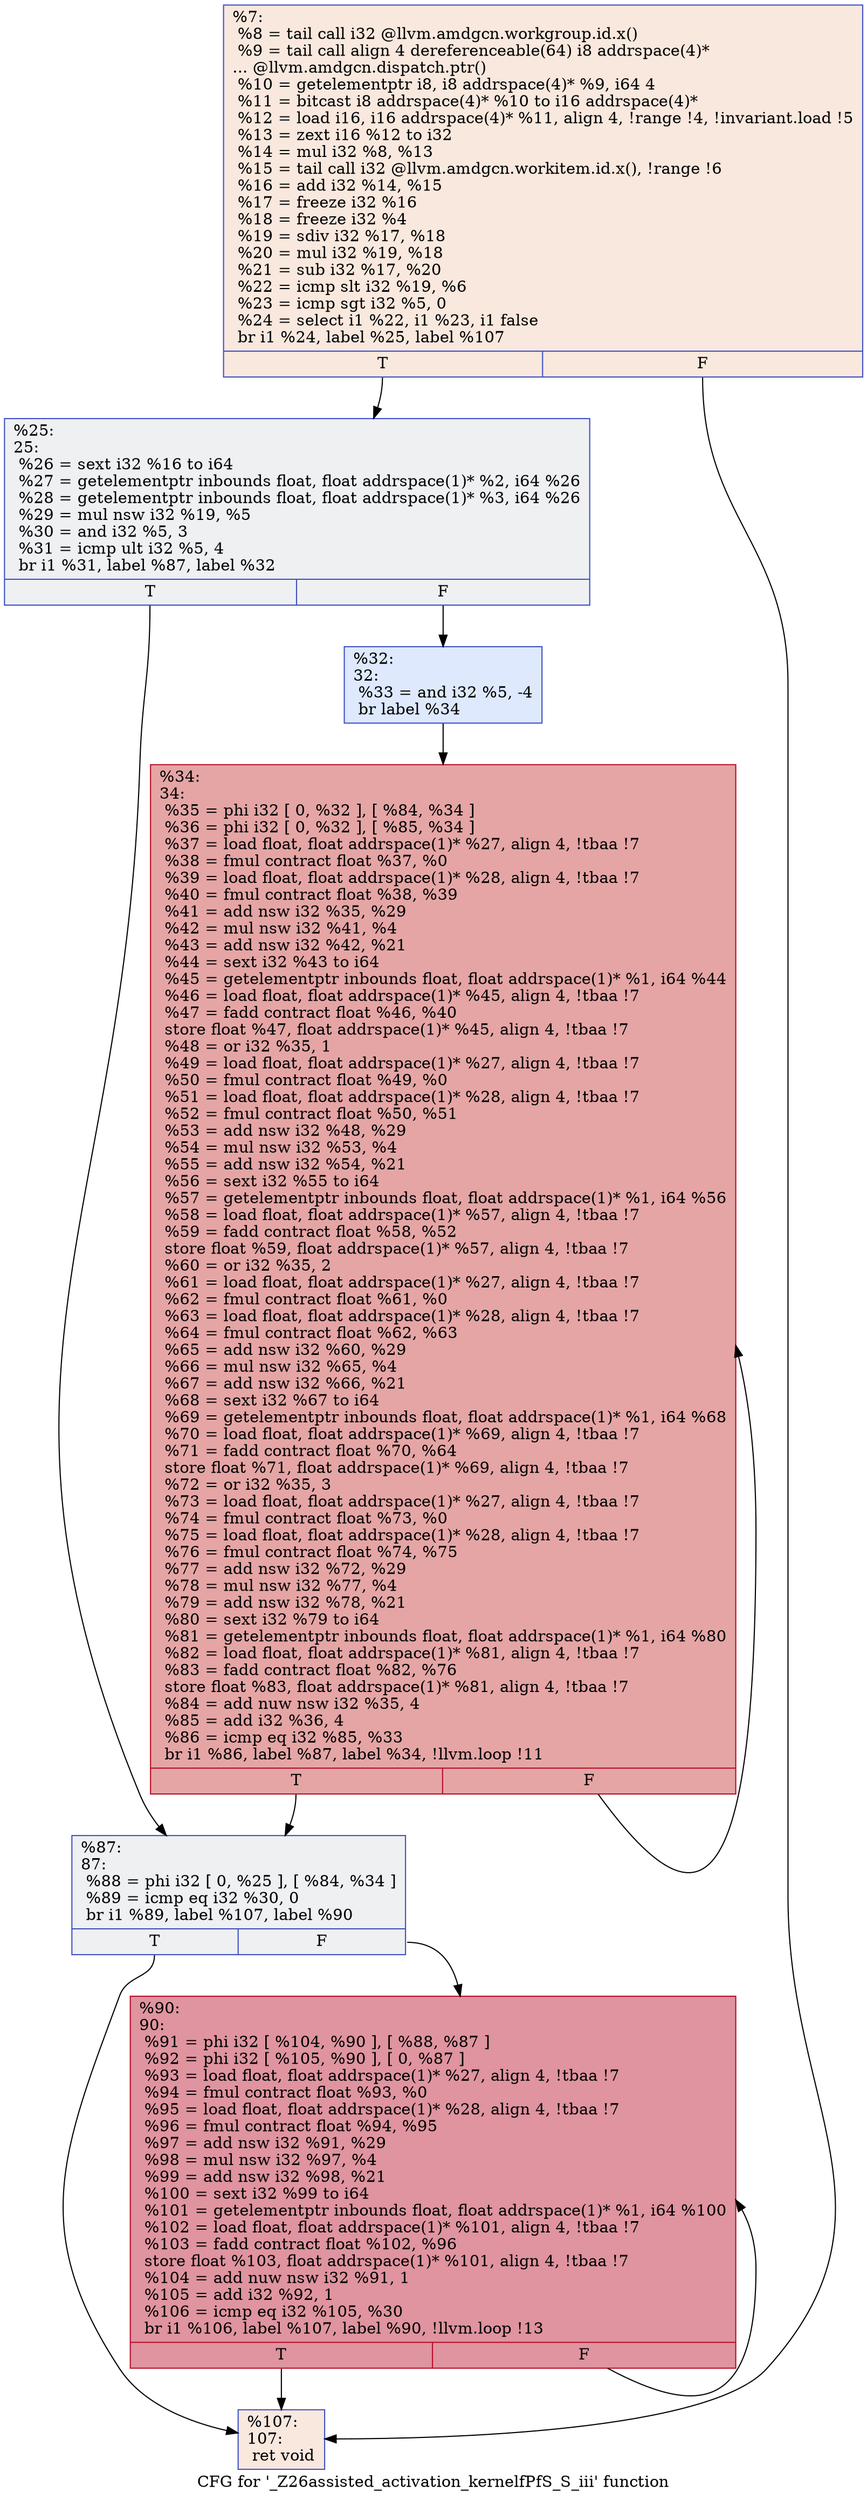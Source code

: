 digraph "CFG for '_Z26assisted_activation_kernelfPfS_S_iii' function" {
	label="CFG for '_Z26assisted_activation_kernelfPfS_S_iii' function";

	Node0x5f50060 [shape=record,color="#3d50c3ff", style=filled, fillcolor="#f2cab570",label="{%7:\l  %8 = tail call i32 @llvm.amdgcn.workgroup.id.x()\l  %9 = tail call align 4 dereferenceable(64) i8 addrspace(4)*\l... @llvm.amdgcn.dispatch.ptr()\l  %10 = getelementptr i8, i8 addrspace(4)* %9, i64 4\l  %11 = bitcast i8 addrspace(4)* %10 to i16 addrspace(4)*\l  %12 = load i16, i16 addrspace(4)* %11, align 4, !range !4, !invariant.load !5\l  %13 = zext i16 %12 to i32\l  %14 = mul i32 %8, %13\l  %15 = tail call i32 @llvm.amdgcn.workitem.id.x(), !range !6\l  %16 = add i32 %14, %15\l  %17 = freeze i32 %16\l  %18 = freeze i32 %4\l  %19 = sdiv i32 %17, %18\l  %20 = mul i32 %19, %18\l  %21 = sub i32 %17, %20\l  %22 = icmp slt i32 %19, %6\l  %23 = icmp sgt i32 %5, 0\l  %24 = select i1 %22, i1 %23, i1 false\l  br i1 %24, label %25, label %107\l|{<s0>T|<s1>F}}"];
	Node0x5f50060:s0 -> Node0x5f523f0;
	Node0x5f50060:s1 -> Node0x5f52480;
	Node0x5f523f0 [shape=record,color="#3d50c3ff", style=filled, fillcolor="#d9dce170",label="{%25:\l25:                                               \l  %26 = sext i32 %16 to i64\l  %27 = getelementptr inbounds float, float addrspace(1)* %2, i64 %26\l  %28 = getelementptr inbounds float, float addrspace(1)* %3, i64 %26\l  %29 = mul nsw i32 %19, %5\l  %30 = and i32 %5, 3\l  %31 = icmp ult i32 %5, 4\l  br i1 %31, label %87, label %32\l|{<s0>T|<s1>F}}"];
	Node0x5f523f0:s0 -> Node0x5f52980;
	Node0x5f523f0:s1 -> Node0x5f529d0;
	Node0x5f529d0 [shape=record,color="#3d50c3ff", style=filled, fillcolor="#b5cdfa70",label="{%32:\l32:                                               \l  %33 = and i32 %5, -4\l  br label %34\l}"];
	Node0x5f529d0 -> Node0x5f51f80;
	Node0x5f51f80 [shape=record,color="#b70d28ff", style=filled, fillcolor="#c5333470",label="{%34:\l34:                                               \l  %35 = phi i32 [ 0, %32 ], [ %84, %34 ]\l  %36 = phi i32 [ 0, %32 ], [ %85, %34 ]\l  %37 = load float, float addrspace(1)* %27, align 4, !tbaa !7\l  %38 = fmul contract float %37, %0\l  %39 = load float, float addrspace(1)* %28, align 4, !tbaa !7\l  %40 = fmul contract float %38, %39\l  %41 = add nsw i32 %35, %29\l  %42 = mul nsw i32 %41, %4\l  %43 = add nsw i32 %42, %21\l  %44 = sext i32 %43 to i64\l  %45 = getelementptr inbounds float, float addrspace(1)* %1, i64 %44\l  %46 = load float, float addrspace(1)* %45, align 4, !tbaa !7\l  %47 = fadd contract float %46, %40\l  store float %47, float addrspace(1)* %45, align 4, !tbaa !7\l  %48 = or i32 %35, 1\l  %49 = load float, float addrspace(1)* %27, align 4, !tbaa !7\l  %50 = fmul contract float %49, %0\l  %51 = load float, float addrspace(1)* %28, align 4, !tbaa !7\l  %52 = fmul contract float %50, %51\l  %53 = add nsw i32 %48, %29\l  %54 = mul nsw i32 %53, %4\l  %55 = add nsw i32 %54, %21\l  %56 = sext i32 %55 to i64\l  %57 = getelementptr inbounds float, float addrspace(1)* %1, i64 %56\l  %58 = load float, float addrspace(1)* %57, align 4, !tbaa !7\l  %59 = fadd contract float %58, %52\l  store float %59, float addrspace(1)* %57, align 4, !tbaa !7\l  %60 = or i32 %35, 2\l  %61 = load float, float addrspace(1)* %27, align 4, !tbaa !7\l  %62 = fmul contract float %61, %0\l  %63 = load float, float addrspace(1)* %28, align 4, !tbaa !7\l  %64 = fmul contract float %62, %63\l  %65 = add nsw i32 %60, %29\l  %66 = mul nsw i32 %65, %4\l  %67 = add nsw i32 %66, %21\l  %68 = sext i32 %67 to i64\l  %69 = getelementptr inbounds float, float addrspace(1)* %1, i64 %68\l  %70 = load float, float addrspace(1)* %69, align 4, !tbaa !7\l  %71 = fadd contract float %70, %64\l  store float %71, float addrspace(1)* %69, align 4, !tbaa !7\l  %72 = or i32 %35, 3\l  %73 = load float, float addrspace(1)* %27, align 4, !tbaa !7\l  %74 = fmul contract float %73, %0\l  %75 = load float, float addrspace(1)* %28, align 4, !tbaa !7\l  %76 = fmul contract float %74, %75\l  %77 = add nsw i32 %72, %29\l  %78 = mul nsw i32 %77, %4\l  %79 = add nsw i32 %78, %21\l  %80 = sext i32 %79 to i64\l  %81 = getelementptr inbounds float, float addrspace(1)* %1, i64 %80\l  %82 = load float, float addrspace(1)* %81, align 4, !tbaa !7\l  %83 = fadd contract float %82, %76\l  store float %83, float addrspace(1)* %81, align 4, !tbaa !7\l  %84 = add nuw nsw i32 %35, 4\l  %85 = add i32 %36, 4\l  %86 = icmp eq i32 %85, %33\l  br i1 %86, label %87, label %34, !llvm.loop !11\l|{<s0>T|<s1>F}}"];
	Node0x5f51f80:s0 -> Node0x5f52980;
	Node0x5f51f80:s1 -> Node0x5f51f80;
	Node0x5f52980 [shape=record,color="#3d50c3ff", style=filled, fillcolor="#d9dce170",label="{%87:\l87:                                               \l  %88 = phi i32 [ 0, %25 ], [ %84, %34 ]\l  %89 = icmp eq i32 %30, 0\l  br i1 %89, label %107, label %90\l|{<s0>T|<s1>F}}"];
	Node0x5f52980:s0 -> Node0x5f52480;
	Node0x5f52980:s1 -> Node0x5f558e0;
	Node0x5f558e0 [shape=record,color="#b70d28ff", style=filled, fillcolor="#b70d2870",label="{%90:\l90:                                               \l  %91 = phi i32 [ %104, %90 ], [ %88, %87 ]\l  %92 = phi i32 [ %105, %90 ], [ 0, %87 ]\l  %93 = load float, float addrspace(1)* %27, align 4, !tbaa !7\l  %94 = fmul contract float %93, %0\l  %95 = load float, float addrspace(1)* %28, align 4, !tbaa !7\l  %96 = fmul contract float %94, %95\l  %97 = add nsw i32 %91, %29\l  %98 = mul nsw i32 %97, %4\l  %99 = add nsw i32 %98, %21\l  %100 = sext i32 %99 to i64\l  %101 = getelementptr inbounds float, float addrspace(1)* %1, i64 %100\l  %102 = load float, float addrspace(1)* %101, align 4, !tbaa !7\l  %103 = fadd contract float %102, %96\l  store float %103, float addrspace(1)* %101, align 4, !tbaa !7\l  %104 = add nuw nsw i32 %91, 1\l  %105 = add i32 %92, 1\l  %106 = icmp eq i32 %105, %30\l  br i1 %106, label %107, label %90, !llvm.loop !13\l|{<s0>T|<s1>F}}"];
	Node0x5f558e0:s0 -> Node0x5f52480;
	Node0x5f558e0:s1 -> Node0x5f558e0;
	Node0x5f52480 [shape=record,color="#3d50c3ff", style=filled, fillcolor="#f2cab570",label="{%107:\l107:                                              \l  ret void\l}"];
}
